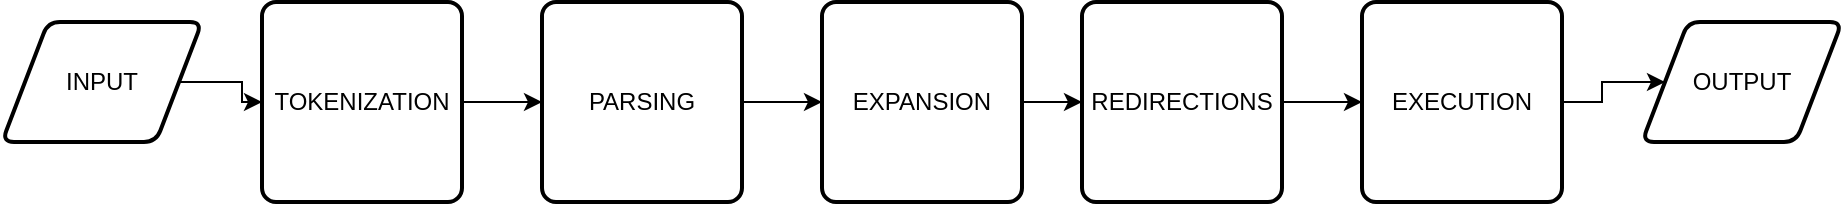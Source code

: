 <mxfile version="24.7.7">
  <diagram id="C5RBs43oDa-KdzZeNtuy" name="Page-1">
    <mxGraphModel dx="2191" dy="795" grid="1" gridSize="10" guides="1" tooltips="1" connect="1" arrows="1" fold="1" page="1" pageScale="1" pageWidth="827" pageHeight="1169" math="0" shadow="0">
      <root>
        <mxCell id="WIyWlLk6GJQsqaUBKTNV-0" />
        <mxCell id="WIyWlLk6GJQsqaUBKTNV-1" parent="WIyWlLk6GJQsqaUBKTNV-0" />
        <mxCell id="XCN85X0G9YiUdRCzX4gr-10" value="" style="edgeStyle=orthogonalEdgeStyle;rounded=0;orthogonalLoop=1;jettySize=auto;html=1;" edge="1" parent="WIyWlLk6GJQsqaUBKTNV-1" source="XCN85X0G9YiUdRCzX4gr-0" target="XCN85X0G9YiUdRCzX4gr-4">
          <mxGeometry relative="1" as="geometry" />
        </mxCell>
        <mxCell id="XCN85X0G9YiUdRCzX4gr-0" value="INPUT" style="shape=parallelogram;html=1;strokeWidth=2;perimeter=parallelogramPerimeter;whiteSpace=wrap;rounded=1;arcSize=12;size=0.23;" vertex="1" parent="WIyWlLk6GJQsqaUBKTNV-1">
          <mxGeometry x="-810" y="200" width="100" height="60" as="geometry" />
        </mxCell>
        <mxCell id="XCN85X0G9YiUdRCzX4gr-13" value="" style="edgeStyle=orthogonalEdgeStyle;rounded=0;orthogonalLoop=1;jettySize=auto;html=1;" edge="1" parent="WIyWlLk6GJQsqaUBKTNV-1" source="XCN85X0G9YiUdRCzX4gr-2" target="XCN85X0G9YiUdRCzX4gr-5">
          <mxGeometry relative="1" as="geometry" />
        </mxCell>
        <mxCell id="XCN85X0G9YiUdRCzX4gr-2" value="EXPANSION" style="rounded=1;whiteSpace=wrap;html=1;absoluteArcSize=1;arcSize=14;strokeWidth=2;" vertex="1" parent="WIyWlLk6GJQsqaUBKTNV-1">
          <mxGeometry x="-400" y="190" width="100" height="100" as="geometry" />
        </mxCell>
        <mxCell id="XCN85X0G9YiUdRCzX4gr-12" value="" style="edgeStyle=orthogonalEdgeStyle;rounded=0;orthogonalLoop=1;jettySize=auto;html=1;" edge="1" parent="WIyWlLk6GJQsqaUBKTNV-1" source="XCN85X0G9YiUdRCzX4gr-3" target="XCN85X0G9YiUdRCzX4gr-2">
          <mxGeometry relative="1" as="geometry" />
        </mxCell>
        <mxCell id="XCN85X0G9YiUdRCzX4gr-3" value="PARSING" style="rounded=1;whiteSpace=wrap;html=1;absoluteArcSize=1;arcSize=14;strokeWidth=2;" vertex="1" parent="WIyWlLk6GJQsqaUBKTNV-1">
          <mxGeometry x="-540" y="190" width="100" height="100" as="geometry" />
        </mxCell>
        <mxCell id="XCN85X0G9YiUdRCzX4gr-11" value="" style="edgeStyle=orthogonalEdgeStyle;rounded=0;orthogonalLoop=1;jettySize=auto;html=1;" edge="1" parent="WIyWlLk6GJQsqaUBKTNV-1" source="XCN85X0G9YiUdRCzX4gr-4" target="XCN85X0G9YiUdRCzX4gr-3">
          <mxGeometry relative="1" as="geometry" />
        </mxCell>
        <mxCell id="XCN85X0G9YiUdRCzX4gr-4" value="TOKENIZATION" style="rounded=1;whiteSpace=wrap;html=1;absoluteArcSize=1;arcSize=14;strokeWidth=2;" vertex="1" parent="WIyWlLk6GJQsqaUBKTNV-1">
          <mxGeometry x="-680" y="190" width="100" height="100" as="geometry" />
        </mxCell>
        <mxCell id="XCN85X0G9YiUdRCzX4gr-14" value="" style="edgeStyle=orthogonalEdgeStyle;rounded=0;orthogonalLoop=1;jettySize=auto;html=1;" edge="1" parent="WIyWlLk6GJQsqaUBKTNV-1" source="XCN85X0G9YiUdRCzX4gr-5" target="XCN85X0G9YiUdRCzX4gr-8">
          <mxGeometry relative="1" as="geometry" />
        </mxCell>
        <mxCell id="XCN85X0G9YiUdRCzX4gr-5" value="REDIRECTIONS" style="rounded=1;whiteSpace=wrap;html=1;absoluteArcSize=1;arcSize=14;strokeWidth=2;" vertex="1" parent="WIyWlLk6GJQsqaUBKTNV-1">
          <mxGeometry x="-270" y="190" width="100" height="100" as="geometry" />
        </mxCell>
        <mxCell id="XCN85X0G9YiUdRCzX4gr-15" value="" style="edgeStyle=orthogonalEdgeStyle;rounded=0;orthogonalLoop=1;jettySize=auto;html=1;" edge="1" parent="WIyWlLk6GJQsqaUBKTNV-1" source="XCN85X0G9YiUdRCzX4gr-8" target="XCN85X0G9YiUdRCzX4gr-9">
          <mxGeometry relative="1" as="geometry" />
        </mxCell>
        <mxCell id="XCN85X0G9YiUdRCzX4gr-8" value="EXECUTION" style="rounded=1;whiteSpace=wrap;html=1;absoluteArcSize=1;arcSize=14;strokeWidth=2;" vertex="1" parent="WIyWlLk6GJQsqaUBKTNV-1">
          <mxGeometry x="-130" y="190" width="100" height="100" as="geometry" />
        </mxCell>
        <mxCell id="XCN85X0G9YiUdRCzX4gr-9" value="OUTPUT" style="shape=parallelogram;html=1;strokeWidth=2;perimeter=parallelogramPerimeter;whiteSpace=wrap;rounded=1;arcSize=12;size=0.23;" vertex="1" parent="WIyWlLk6GJQsqaUBKTNV-1">
          <mxGeometry x="10" y="200" width="100" height="60" as="geometry" />
        </mxCell>
      </root>
    </mxGraphModel>
  </diagram>
</mxfile>
